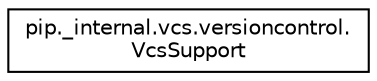digraph "Graphical Class Hierarchy"
{
 // LATEX_PDF_SIZE
  edge [fontname="Helvetica",fontsize="10",labelfontname="Helvetica",labelfontsize="10"];
  node [fontname="Helvetica",fontsize="10",shape=record];
  rankdir="LR";
  Node0 [label="pip._internal.vcs.versioncontrol.\lVcsSupport",height=0.2,width=0.4,color="black", fillcolor="white", style="filled",URL="$classpip_1_1__internal_1_1vcs_1_1versioncontrol_1_1_vcs_support.html",tooltip=" "];
}
